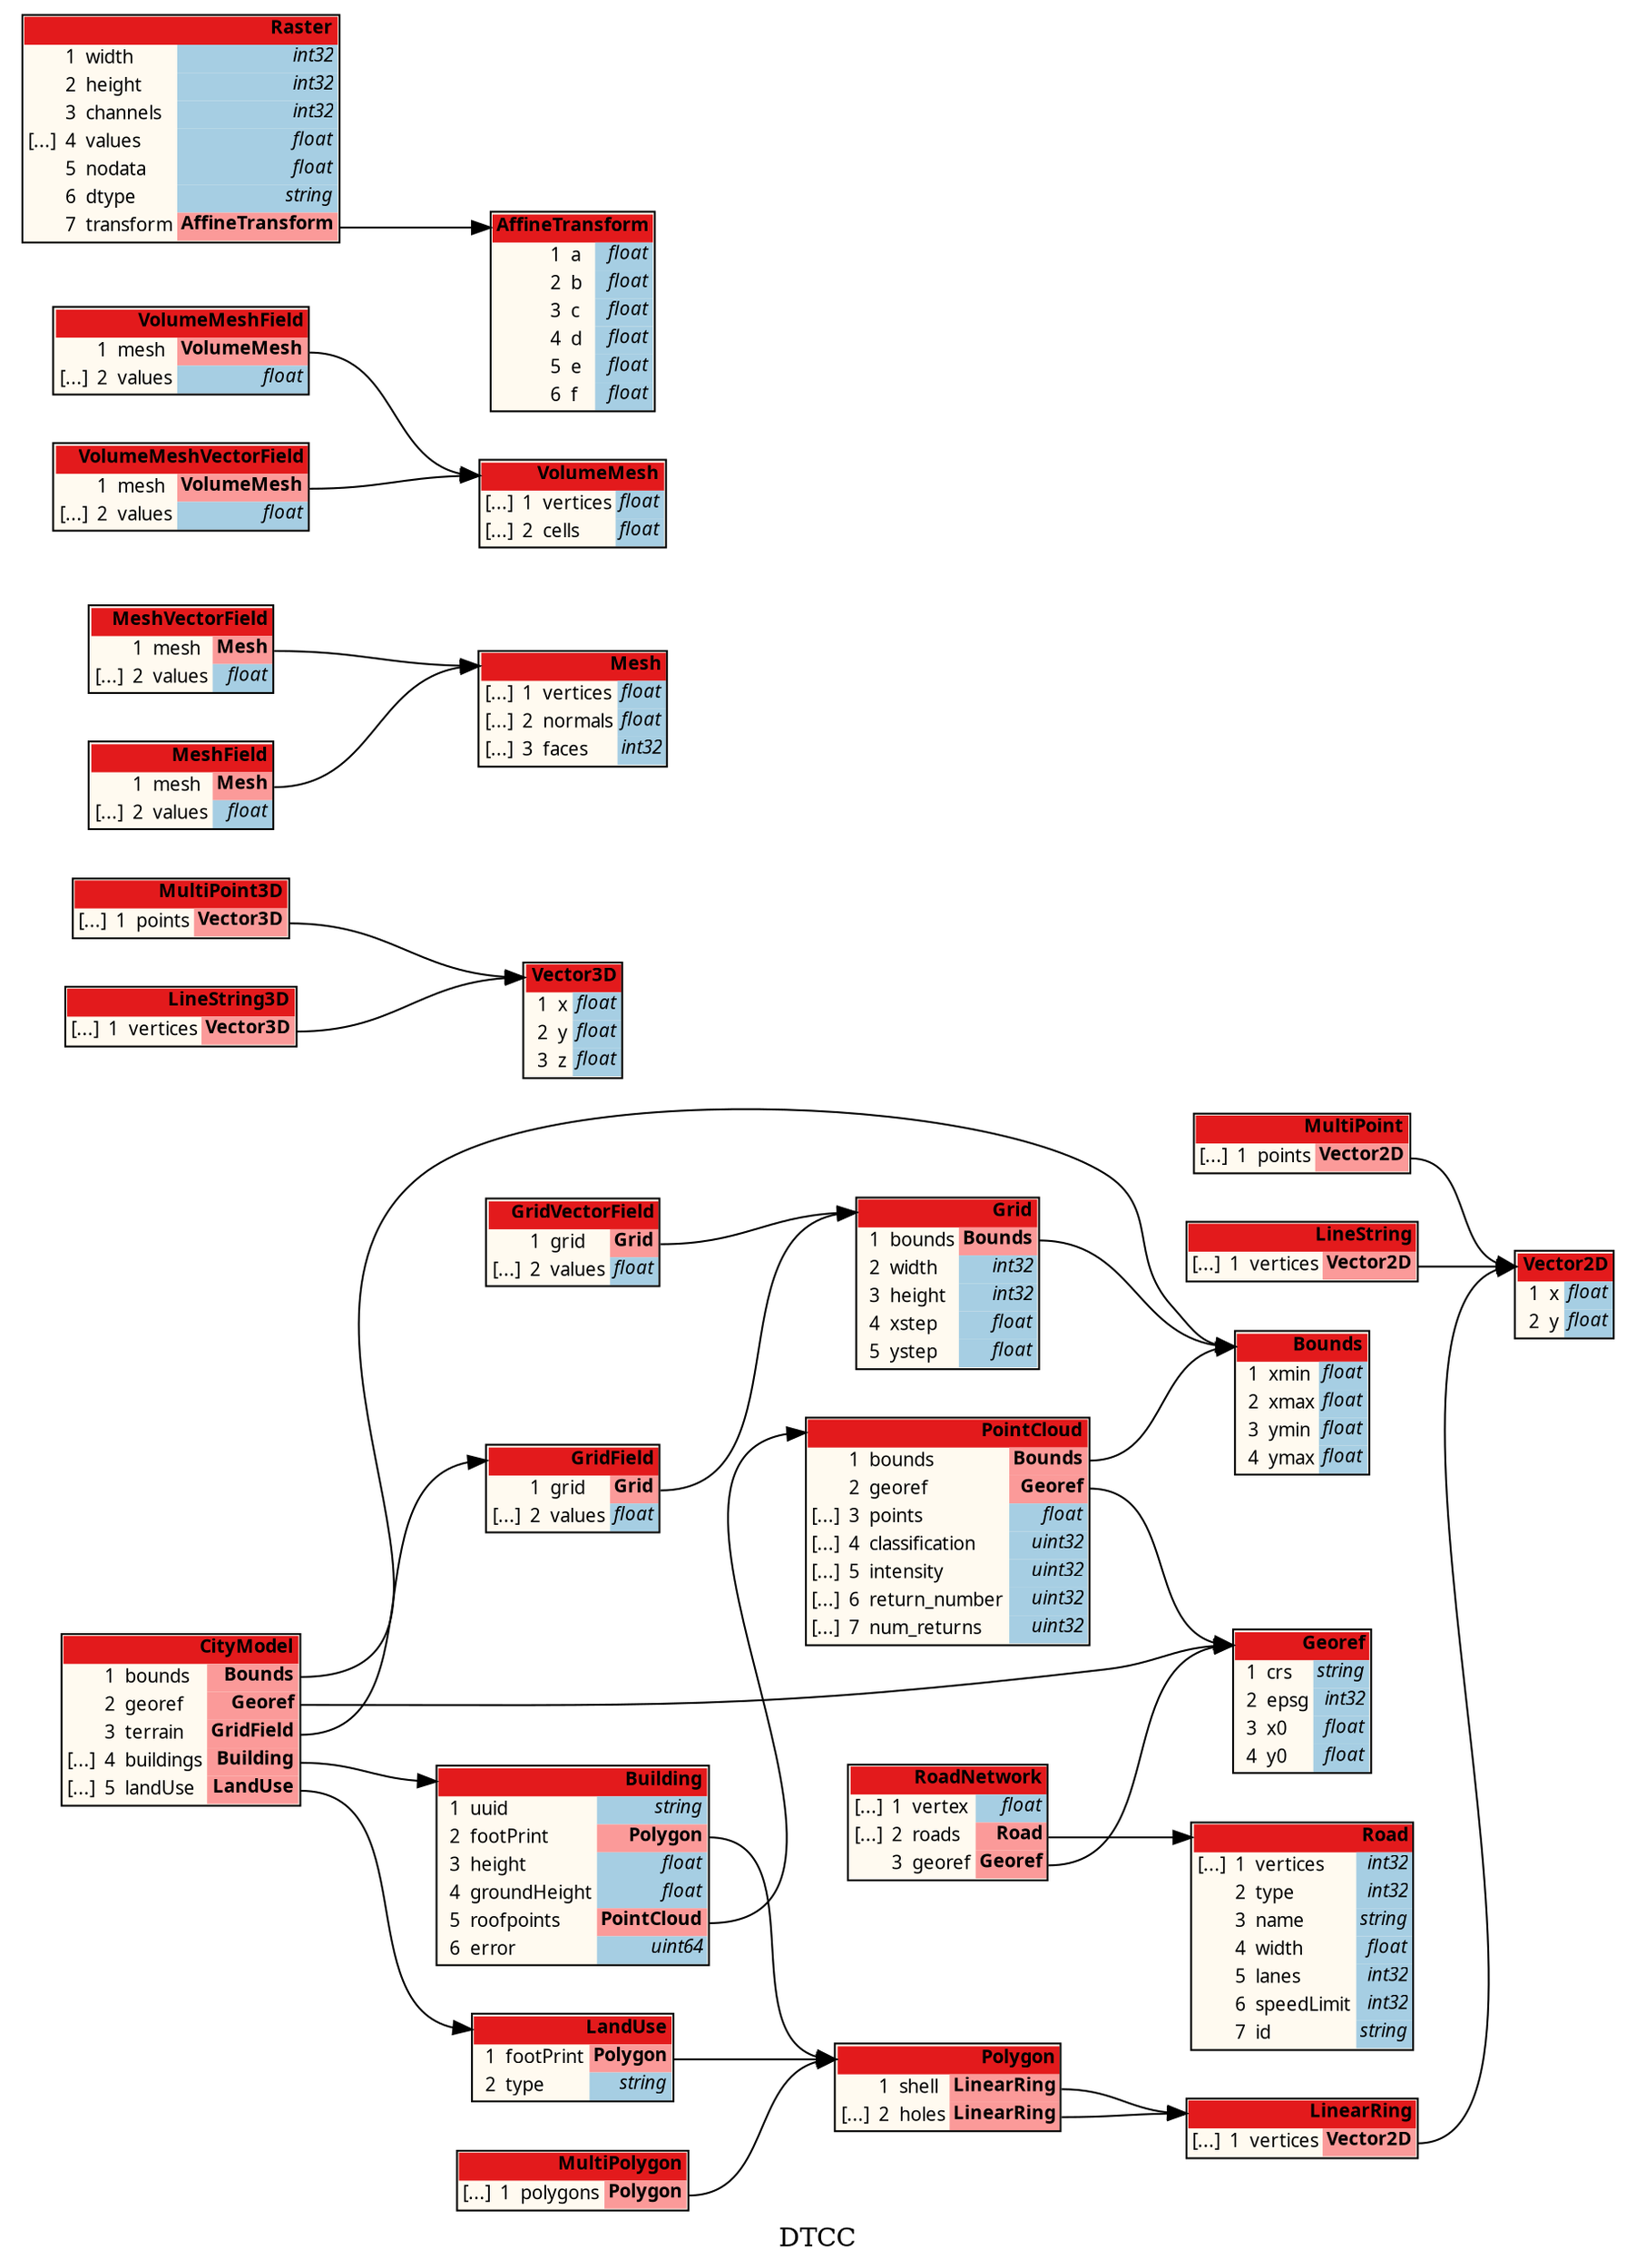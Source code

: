 /*
	do not edit:
	auto-generated by github.com/seamia/protodot
*/
digraph protodot {

	/* package:   DTCC */
	/* source:    ../../src/proto/dtcc.proto */
	/* selection:  */

	rankdir=LR;
	label="DTCC";
	tooltip="DTCC";
	bgcolor="transparent"

	node [
		shape=plaintext
		fontsize=10
		fontname="Ubuntu"
	];


	/* ------ nodes ------ */

	/* ------ leaving the root package unwrapped ------ */
	Node_Ja_107	[shape=plaintext tooltip="DTCC.Polygon" label=<<TABLE BORDER="1" CELLBORDER="0" CELLSPACING="0" BGCOLOR="#fffaf0"><TR><TD COLSPAN="4" PORT="header" BGCOLOR="#e31a1c" ALIGN="right"><b>Polygon</b></TD></TR><TR><TD ALIGN="right"></TD><TD ALIGN="right">1</TD><TD ALIGN="left">shell</TD><TD BGCOLOR="#fb9a99" PORT="poshell" ALIGN="right"><b>LinearRing</b></TD></TR><TR><TD ALIGN="right">[...]</TD><TD ALIGN="right">2</TD><TD ALIGN="left">holes</TD><TD BGCOLOR="#fb9a99" PORT="poholes" ALIGN="right"><b>LinearRing</b></TD></TR></TABLE>>];
	Node_Ja_110	[shape=plaintext tooltip="DTCC.Georef" label=<<TABLE BORDER="1" CELLBORDER="0" CELLSPACING="0" BGCOLOR="#fffaf0"><TR><TD COLSPAN="4" PORT="header" BGCOLOR="#e31a1c" ALIGN="right"><b>Georef</b></TD></TR><TR><TD ALIGN="right"></TD><TD ALIGN="right">1</TD><TD ALIGN="left">crs</TD><TD BGCOLOR="#a6cee3" PORT="pocrs" ALIGN="right" TITLE="string"><i>string</i></TD></TR><TR><TD ALIGN="right"></TD><TD ALIGN="right">2</TD><TD ALIGN="left">epsg</TD><TD BGCOLOR="#a6cee3" PORT="poepsg" ALIGN="right" TITLE="int32"><i>int32</i></TD></TR><TR><TD ALIGN="right"></TD><TD ALIGN="right">3</TD><TD ALIGN="left">x0</TD><TD BGCOLOR="#a6cee3" PORT="pox0" ALIGN="right" TITLE="float"><i>float</i></TD></TR><TR><TD ALIGN="right"></TD><TD ALIGN="right">4</TD><TD ALIGN="left">y0</TD><TD BGCOLOR="#a6cee3" PORT="poy0" ALIGN="right" TITLE="float"><i>float</i></TD></TR></TABLE>>];
	Node_Ja_115	[shape=plaintext tooltip="DTCC.GridField" label=<<TABLE BORDER="1" CELLBORDER="0" CELLSPACING="0" BGCOLOR="#fffaf0"><TR><TD COLSPAN="4" PORT="header" BGCOLOR="#e31a1c" ALIGN="right"><b>GridField</b></TD></TR><TR><TD ALIGN="right"></TD><TD ALIGN="right">1</TD><TD ALIGN="left">grid</TD><TD BGCOLOR="#fb9a99" PORT="pogrid" ALIGN="right"><b>Grid</b></TD></TR><TR><TD ALIGN="right">[...]</TD><TD ALIGN="right">2</TD><TD ALIGN="left">values</TD><TD BGCOLOR="#a6cee3" PORT="povalues" ALIGN="right" TITLE="float"><i>float</i></TD></TR></TABLE>>];
	Node_Ja_103	[shape=plaintext tooltip="DTCC.MultiPoint3D" label=<<TABLE BORDER="1" CELLBORDER="0" CELLSPACING="0" BGCOLOR="#fffaf0"><TR><TD COLSPAN="4" PORT="header" BGCOLOR="#e31a1c" ALIGN="right"><b>MultiPoint3D</b></TD></TR><TR><TD ALIGN="right">[...]</TD><TD ALIGN="right">1</TD><TD ALIGN="left">points</TD><TD BGCOLOR="#fb9a99" PORT="popoints" ALIGN="right"><b>Vector3D</b></TD></TR></TABLE>>];
	Node_Ja_118	[shape=plaintext tooltip="DTCC.MeshVectorField" label=<<TABLE BORDER="1" CELLBORDER="0" CELLSPACING="0" BGCOLOR="#fffaf0"><TR><TD COLSPAN="4" PORT="header" BGCOLOR="#e31a1c" ALIGN="right"><b>MeshVectorField</b></TD></TR><TR><TD ALIGN="right"></TD><TD ALIGN="right">1</TD><TD ALIGN="left">mesh</TD><TD BGCOLOR="#fb9a99" PORT="pomesh" ALIGN="right"><b>Mesh</b></TD></TR><TR><TD ALIGN="right">[...]</TD><TD ALIGN="right">2</TD><TD ALIGN="left">values</TD><TD BGCOLOR="#a6cee3" PORT="povalues" ALIGN="right" TITLE="float"><i>float</i></TD></TR></TABLE>>];
	Node_Ja_121	[shape=plaintext tooltip="DTCC.Building" label=<<TABLE BORDER="1" CELLBORDER="0" CELLSPACING="0" BGCOLOR="#fffaf0"><TR><TD COLSPAN="4" PORT="header" BGCOLOR="#e31a1c" ALIGN="right"><b>Building</b></TD></TR><TR><TD ALIGN="right"></TD><TD ALIGN="right">1</TD><TD ALIGN="left">uuid</TD><TD BGCOLOR="#a6cee3" PORT="pouuid" ALIGN="right" TITLE="string"><i>string</i></TD></TR><TR><TD ALIGN="right"></TD><TD ALIGN="right">2</TD><TD ALIGN="left">footPrint</TD><TD BGCOLOR="#fb9a99" PORT="pofootPrint" ALIGN="right"><b>Polygon</b></TD></TR><TR><TD ALIGN="right"></TD><TD ALIGN="right">3</TD><TD ALIGN="left">height</TD><TD BGCOLOR="#a6cee3" PORT="poheight" ALIGN="right" TITLE="float"><i>float</i></TD></TR><TR><TD ALIGN="right"></TD><TD ALIGN="right">4</TD><TD ALIGN="left">groundHeight</TD><TD BGCOLOR="#a6cee3" PORT="pogroundHeight" ALIGN="right" TITLE="float"><i>float</i></TD></TR><TR><TD ALIGN="right"></TD><TD ALIGN="right">5</TD><TD ALIGN="left">roofpoints</TD><TD BGCOLOR="#fb9a99" PORT="poroofpoints" ALIGN="right"><b>PointCloud</b></TD></TR><TR><TD ALIGN="right"></TD><TD ALIGN="right">6</TD><TD ALIGN="left">error</TD><TD BGCOLOR="#a6cee3" PORT="poerror" ALIGN="right" TITLE="uint64"><i>uint64</i></TD></TR></TABLE>>];
	Node_Ja_122	[shape=plaintext tooltip="DTCC.CityModel" label=<<TABLE BORDER="1" CELLBORDER="0" CELLSPACING="0" BGCOLOR="#fffaf0"><TR><TD COLSPAN="4" PORT="header" BGCOLOR="#e31a1c" ALIGN="right"><b>CityModel</b></TD></TR><TR><TD ALIGN="right"></TD><TD ALIGN="right">1</TD><TD ALIGN="left">bounds</TD><TD BGCOLOR="#fb9a99" PORT="pobounds" ALIGN="right"><b>Bounds</b></TD></TR><TR><TD ALIGN="right"></TD><TD ALIGN="right">2</TD><TD ALIGN="left">georef</TD><TD BGCOLOR="#fb9a99" PORT="pogeoref" ALIGN="right"><b>Georef</b></TD></TR><TR><TD ALIGN="right"></TD><TD ALIGN="right">3</TD><TD ALIGN="left">terrain</TD><TD BGCOLOR="#fb9a99" PORT="poterrain" ALIGN="right"><b>GridField</b></TD></TR><TR><TD ALIGN="right">[...]</TD><TD ALIGN="right">4</TD><TD ALIGN="left">buildings</TD><TD BGCOLOR="#fb9a99" PORT="pobuildings" ALIGN="right"><b>Building</b></TD></TR><TR><TD ALIGN="right">[...]</TD><TD ALIGN="right">5</TD><TD ALIGN="left">landUse</TD><TD BGCOLOR="#fb9a99" PORT="polandUse" ALIGN="right"><b>LandUse</b></TD></TR></TABLE>>];
	Node_Ja_123	[shape=plaintext tooltip="DTCC.LandUse" label=<<TABLE BORDER="1" CELLBORDER="0" CELLSPACING="0" BGCOLOR="#fffaf0"><TR><TD COLSPAN="4" PORT="header" BGCOLOR="#e31a1c" ALIGN="right"><b>LandUse</b></TD></TR><TR><TD ALIGN="right"></TD><TD ALIGN="right">1</TD><TD ALIGN="left">footPrint</TD><TD BGCOLOR="#fb9a99" PORT="pofootPrint" ALIGN="right"><b>Polygon</b></TD></TR><TR><TD ALIGN="right"></TD><TD ALIGN="right">2</TD><TD ALIGN="left">type</TD><TD BGCOLOR="#a6cee3" PORT="potype" ALIGN="right" TITLE="string"><i>string</i></TD></TR></TABLE>>];
	Node_Ja_125	[shape=plaintext tooltip="DTCC.RoadNetwork" label=<<TABLE BORDER="1" CELLBORDER="0" CELLSPACING="0" BGCOLOR="#fffaf0"><TR><TD COLSPAN="4" PORT="header" BGCOLOR="#e31a1c" ALIGN="right"><b>RoadNetwork</b></TD></TR><TR><TD ALIGN="right">[...]</TD><TD ALIGN="right">1</TD><TD ALIGN="left">vertex</TD><TD BGCOLOR="#a6cee3" PORT="povertex" ALIGN="right" TITLE="float"><i>float</i></TD></TR><TR><TD ALIGN="right">[...]</TD><TD ALIGN="right">2</TD><TD ALIGN="left">roads</TD><TD BGCOLOR="#fb9a99" PORT="poroads" ALIGN="right"><b>Road</b></TD></TR><TR><TD ALIGN="right"></TD><TD ALIGN="right">3</TD><TD ALIGN="left">georef</TD><TD BGCOLOR="#fb9a99" PORT="pogeoref" ALIGN="right"><b>Georef</b></TD></TR></TABLE>>];
	Node_Ja_106	[shape=plaintext tooltip="DTCC.LinearRing" label=<<TABLE BORDER="1" CELLBORDER="0" CELLSPACING="0" BGCOLOR="#fffaf0"><TR><TD COLSPAN="4" PORT="header" BGCOLOR="#e31a1c" ALIGN="right"><b>LinearRing</b></TD></TR><TR><TD ALIGN="right">[...]</TD><TD ALIGN="right">1</TD><TD ALIGN="left">vertices</TD><TD BGCOLOR="#fb9a99" PORT="povertices" ALIGN="right"><b>Vector2D</b></TD></TR></TABLE>>];
	Node_Ja_112	[shape=plaintext tooltip="DTCC.Grid" label=<<TABLE BORDER="1" CELLBORDER="0" CELLSPACING="0" BGCOLOR="#fffaf0"><TR><TD COLSPAN="4" PORT="header" BGCOLOR="#e31a1c" ALIGN="right"><b>Grid</b></TD></TR><TR><TD ALIGN="right"></TD><TD ALIGN="right">1</TD><TD ALIGN="left">bounds</TD><TD BGCOLOR="#fb9a99" PORT="pobounds" ALIGN="right"><b>Bounds</b></TD></TR><TR><TD ALIGN="right"></TD><TD ALIGN="right">2</TD><TD ALIGN="left">width</TD><TD BGCOLOR="#a6cee3" PORT="powidth" ALIGN="right" TITLE="int32"><i>int32</i></TD></TR><TR><TD ALIGN="right"></TD><TD ALIGN="right">3</TD><TD ALIGN="left">height</TD><TD BGCOLOR="#a6cee3" PORT="poheight" ALIGN="right" TITLE="int32"><i>int32</i></TD></TR><TR><TD ALIGN="right"></TD><TD ALIGN="right">4</TD><TD ALIGN="left">xstep</TD><TD BGCOLOR="#a6cee3" PORT="poxstep" ALIGN="right" TITLE="float"><i>float</i></TD></TR><TR><TD ALIGN="right"></TD><TD ALIGN="right">5</TD><TD ALIGN="left">ystep</TD><TD BGCOLOR="#a6cee3" PORT="poystep" ALIGN="right" TITLE="float"><i>float</i></TD></TR></TABLE>>];
	Node_Ja_119	[shape=plaintext tooltip="DTCC.VolumeMeshField" label=<<TABLE BORDER="1" CELLBORDER="0" CELLSPACING="0" BGCOLOR="#fffaf0"><TR><TD COLSPAN="4" PORT="header" BGCOLOR="#e31a1c" ALIGN="right"><b>VolumeMeshField</b></TD></TR><TR><TD ALIGN="right"></TD><TD ALIGN="right">1</TD><TD ALIGN="left">mesh</TD><TD BGCOLOR="#fb9a99" PORT="pomesh" ALIGN="right"><b>VolumeMesh</b></TD></TR><TR><TD ALIGN="right">[...]</TD><TD ALIGN="right">2</TD><TD ALIGN="left">values</TD><TD BGCOLOR="#a6cee3" PORT="povalues" ALIGN="right" TITLE="float"><i>float</i></TD></TR></TABLE>>];
	Node_Ja_124	[shape=plaintext tooltip="DTCC.Road" label=<<TABLE BORDER="1" CELLBORDER="0" CELLSPACING="0" BGCOLOR="#fffaf0"><TR><TD COLSPAN="4" PORT="header" BGCOLOR="#e31a1c" ALIGN="right"><b>Road</b></TD></TR><TR><TD ALIGN="right">[...]</TD><TD ALIGN="right">1</TD><TD ALIGN="left">vertices</TD><TD BGCOLOR="#a6cee3" PORT="povertices" ALIGN="right" TITLE="int32"><i>int32</i></TD></TR><TR><TD ALIGN="right"></TD><TD ALIGN="right">2</TD><TD ALIGN="left">type</TD><TD BGCOLOR="#a6cee3" PORT="potype" ALIGN="right" TITLE="int32"><i>int32</i></TD></TR><TR><TD ALIGN="right"></TD><TD ALIGN="right">3</TD><TD ALIGN="left">name</TD><TD BGCOLOR="#a6cee3" PORT="poname" ALIGN="right" TITLE="string"><i>string</i></TD></TR><TR><TD ALIGN="right"></TD><TD ALIGN="right">4</TD><TD ALIGN="left">width</TD><TD BGCOLOR="#a6cee3" PORT="powidth" ALIGN="right" TITLE="float"><i>float</i></TD></TR><TR><TD ALIGN="right"></TD><TD ALIGN="right">5</TD><TD ALIGN="left">lanes</TD><TD BGCOLOR="#a6cee3" PORT="polanes" ALIGN="right" TITLE="int32"><i>int32</i></TD></TR><TR><TD ALIGN="right"></TD><TD ALIGN="right">6</TD><TD ALIGN="left">speedLimit</TD><TD BGCOLOR="#a6cee3" PORT="pospeedLimit" ALIGN="right" TITLE="int32"><i>int32</i></TD></TR><TR><TD ALIGN="right"></TD><TD ALIGN="right">7</TD><TD ALIGN="left">id</TD><TD BGCOLOR="#a6cee3" PORT="poid" ALIGN="right" TITLE="string"><i>string</i></TD></TR></TABLE>>];
	Node_Ja_102	[shape=plaintext tooltip="DTCC.MultiPoint" label=<<TABLE BORDER="1" CELLBORDER="0" CELLSPACING="0" BGCOLOR="#fffaf0"><TR><TD COLSPAN="4" PORT="header" BGCOLOR="#e31a1c" ALIGN="right"><b>MultiPoint</b></TD></TR><TR><TD ALIGN="right">[...]</TD><TD ALIGN="right">1</TD><TD ALIGN="left">points</TD><TD BGCOLOR="#fb9a99" PORT="popoints" ALIGN="right"><b>Vector2D</b></TD></TR></TABLE>>];
	Node_Ja_117	[shape=plaintext tooltip="DTCC.MeshField" label=<<TABLE BORDER="1" CELLBORDER="0" CELLSPACING="0" BGCOLOR="#fffaf0"><TR><TD COLSPAN="4" PORT="header" BGCOLOR="#e31a1c" ALIGN="right"><b>MeshField</b></TD></TR><TR><TD ALIGN="right"></TD><TD ALIGN="right">1</TD><TD ALIGN="left">mesh</TD><TD BGCOLOR="#fb9a99" PORT="pomesh" ALIGN="right"><b>Mesh</b></TD></TR><TR><TD ALIGN="right">[...]</TD><TD ALIGN="right">2</TD><TD ALIGN="left">values</TD><TD BGCOLOR="#a6cee3" PORT="povalues" ALIGN="right" TITLE="float"><i>float</i></TD></TR></TABLE>>];
	Node_Ja_120	[shape=plaintext tooltip="DTCC.VolumeMeshVectorField" label=<<TABLE BORDER="1" CELLBORDER="0" CELLSPACING="0" BGCOLOR="#fffaf0"><TR><TD COLSPAN="4" PORT="header" BGCOLOR="#e31a1c" ALIGN="right"><b>VolumeMeshVectorField</b></TD></TR><TR><TD ALIGN="right"></TD><TD ALIGN="right">1</TD><TD ALIGN="left">mesh</TD><TD BGCOLOR="#fb9a99" PORT="pomesh" ALIGN="right"><b>VolumeMesh</b></TD></TR><TR><TD ALIGN="right">[...]</TD><TD ALIGN="right">2</TD><TD ALIGN="left">values</TD><TD BGCOLOR="#a6cee3" PORT="povalues" ALIGN="right" TITLE="float"><i>float</i></TD></TR></TABLE>>];
	Node_Ja_126	[shape=plaintext tooltip="DTCC.Raster" label=<<TABLE BORDER="1" CELLBORDER="0" CELLSPACING="0" BGCOLOR="#fffaf0"><TR><TD COLSPAN="4" PORT="header" BGCOLOR="#e31a1c" ALIGN="right"><b>Raster</b></TD></TR><TR><TD ALIGN="right"></TD><TD ALIGN="right">1</TD><TD ALIGN="left">width</TD><TD BGCOLOR="#a6cee3" PORT="powidth" ALIGN="right" TITLE="int32"><i>int32</i></TD></TR><TR><TD ALIGN="right"></TD><TD ALIGN="right">2</TD><TD ALIGN="left">height</TD><TD BGCOLOR="#a6cee3" PORT="poheight" ALIGN="right" TITLE="int32"><i>int32</i></TD></TR><TR><TD ALIGN="right"></TD><TD ALIGN="right">3</TD><TD ALIGN="left">channels</TD><TD BGCOLOR="#a6cee3" PORT="pochannels" ALIGN="right" TITLE="int32"><i>int32</i></TD></TR><TR><TD ALIGN="right">[...]</TD><TD ALIGN="right">4</TD><TD ALIGN="left">values</TD><TD BGCOLOR="#a6cee3" PORT="povalues" ALIGN="right" TITLE="float"><i>float</i></TD></TR><TR><TD ALIGN="right"></TD><TD ALIGN="right">5</TD><TD ALIGN="left">nodata</TD><TD BGCOLOR="#a6cee3" PORT="ponodata" ALIGN="right" TITLE="float"><i>float</i></TD></TR><TR><TD ALIGN="right"></TD><TD ALIGN="right">6</TD><TD ALIGN="left">dtype</TD><TD BGCOLOR="#a6cee3" PORT="podtype" ALIGN="right" TITLE="string"><i>string</i></TD></TR><TR><TD ALIGN="right"></TD><TD ALIGN="right">7</TD><TD ALIGN="left">transform</TD><TD BGCOLOR="#fb9a99" PORT="potransform" ALIGN="right"><b>AffineTransform</b></TD></TR></TABLE>>];
	Node_Ja_111	[shape=plaintext tooltip="DTCC.PointCloud" label=<<TABLE BORDER="1" CELLBORDER="0" CELLSPACING="0" BGCOLOR="#fffaf0"><TR><TD COLSPAN="4" PORT="header" BGCOLOR="#e31a1c" ALIGN="right"><b>PointCloud</b></TD></TR><TR><TD ALIGN="right"></TD><TD ALIGN="right">1</TD><TD ALIGN="left">bounds</TD><TD BGCOLOR="#fb9a99" PORT="pobounds" ALIGN="right"><b>Bounds</b></TD></TR><TR><TD ALIGN="right"></TD><TD ALIGN="right">2</TD><TD ALIGN="left">georef</TD><TD BGCOLOR="#fb9a99" PORT="pogeoref" ALIGN="right"><b>Georef</b></TD></TR><TR><TD ALIGN="right">[...]</TD><TD ALIGN="right">3</TD><TD ALIGN="left">points</TD><TD BGCOLOR="#a6cee3" PORT="popoints" ALIGN="right" TITLE="float"><i>float</i></TD></TR><TR><TD ALIGN="right">[...]</TD><TD ALIGN="right">4</TD><TD ALIGN="left">classification</TD><TD BGCOLOR="#a6cee3" PORT="poclassification" ALIGN="right" TITLE="uint32"><i>uint32</i></TD></TR><TR><TD ALIGN="right">[...]</TD><TD ALIGN="right">5</TD><TD ALIGN="left">intensity</TD><TD BGCOLOR="#a6cee3" PORT="pointensity" ALIGN="right" TITLE="uint32"><i>uint32</i></TD></TR><TR><TD ALIGN="right">[...]</TD><TD ALIGN="right">6</TD><TD ALIGN="left">return_number</TD><TD BGCOLOR="#a6cee3" PORT="poreturn_number" ALIGN="right" TITLE="uint32"><i>uint32</i></TD></TR><TR><TD ALIGN="right">[...]</TD><TD ALIGN="right">7</TD><TD ALIGN="left">num_returns</TD><TD BGCOLOR="#a6cee3" PORT="ponum_returns" ALIGN="right" TITLE="uint32"><i>uint32</i></TD></TR></TABLE>>];
	Node_Ja_104	[shape=plaintext tooltip="DTCC.LineString" label=<<TABLE BORDER="1" CELLBORDER="0" CELLSPACING="0" BGCOLOR="#fffaf0"><TR><TD COLSPAN="4" PORT="header" BGCOLOR="#e31a1c" ALIGN="right"><b>LineString</b></TD></TR><TR><TD ALIGN="right">[...]</TD><TD ALIGN="right">1</TD><TD ALIGN="left">vertices</TD><TD BGCOLOR="#fb9a99" PORT="povertices" ALIGN="right"><b>Vector2D</b></TD></TR></TABLE>>];
	Node_Ja_116	[shape=plaintext tooltip="DTCC.GridVectorField" label=<<TABLE BORDER="1" CELLBORDER="0" CELLSPACING="0" BGCOLOR="#fffaf0"><TR><TD COLSPAN="4" PORT="header" BGCOLOR="#e31a1c" ALIGN="right"><b>GridVectorField</b></TD></TR><TR><TD ALIGN="right"></TD><TD ALIGN="right">1</TD><TD ALIGN="left">grid</TD><TD BGCOLOR="#fb9a99" PORT="pogrid" ALIGN="right"><b>Grid</b></TD></TR><TR><TD ALIGN="right">[...]</TD><TD ALIGN="right">2</TD><TD ALIGN="left">values</TD><TD BGCOLOR="#a6cee3" PORT="povalues" ALIGN="right" TITLE="float"><i>float</i></TD></TR></TABLE>>];
	Node_Ja_101	[shape=plaintext tooltip="DTCC.Vector3D" label=<<TABLE BORDER="1" CELLBORDER="0" CELLSPACING="0" BGCOLOR="#fffaf0"><TR><TD COLSPAN="4" PORT="header" BGCOLOR="#e31a1c" ALIGN="right"><b>Vector3D</b></TD></TR><TR><TD ALIGN="right"></TD><TD ALIGN="right">1</TD><TD ALIGN="left">x</TD><TD BGCOLOR="#a6cee3" PORT="pox" ALIGN="right" TITLE="float"><i>float</i></TD></TR><TR><TD ALIGN="right"></TD><TD ALIGN="right">2</TD><TD ALIGN="left">y</TD><TD BGCOLOR="#a6cee3" PORT="poy" ALIGN="right" TITLE="float"><i>float</i></TD></TR><TR><TD ALIGN="right"></TD><TD ALIGN="right">3</TD><TD ALIGN="left">z</TD><TD BGCOLOR="#a6cee3" PORT="poz" ALIGN="right" TITLE="float"><i>float</i></TD></TR></TABLE>>];
	Node_Ja_108	[shape=plaintext tooltip="DTCC.MultiPolygon" label=<<TABLE BORDER="1" CELLBORDER="0" CELLSPACING="0" BGCOLOR="#fffaf0"><TR><TD COLSPAN="4" PORT="header" BGCOLOR="#e31a1c" ALIGN="right"><b>MultiPolygon</b></TD></TR><TR><TD ALIGN="right">[...]</TD><TD ALIGN="right">1</TD><TD ALIGN="left">polygons</TD><TD BGCOLOR="#fb9a99" PORT="popolygons" ALIGN="right"><b>Polygon</b></TD></TR></TABLE>>];
	Node_Ja_109	[shape=plaintext tooltip="DTCC.Bounds" label=<<TABLE BORDER="1" CELLBORDER="0" CELLSPACING="0" BGCOLOR="#fffaf0"><TR><TD COLSPAN="4" PORT="header" BGCOLOR="#e31a1c" ALIGN="right"><b>Bounds</b></TD></TR><TR><TD ALIGN="right"></TD><TD ALIGN="right">1</TD><TD ALIGN="left">xmin</TD><TD BGCOLOR="#a6cee3" PORT="poxmin" ALIGN="right" TITLE="float"><i>float</i></TD></TR><TR><TD ALIGN="right"></TD><TD ALIGN="right">2</TD><TD ALIGN="left">xmax</TD><TD BGCOLOR="#a6cee3" PORT="poxmax" ALIGN="right" TITLE="float"><i>float</i></TD></TR><TR><TD ALIGN="right"></TD><TD ALIGN="right">3</TD><TD ALIGN="left">ymin</TD><TD BGCOLOR="#a6cee3" PORT="poymin" ALIGN="right" TITLE="float"><i>float</i></TD></TR><TR><TD ALIGN="right"></TD><TD ALIGN="right">4</TD><TD ALIGN="left">ymax</TD><TD BGCOLOR="#a6cee3" PORT="poymax" ALIGN="right" TITLE="float"><i>float</i></TD></TR></TABLE>>];
	Node_Ja_127	[shape=plaintext tooltip="DTCC.AffineTransform" label=<<TABLE BORDER="1" CELLBORDER="0" CELLSPACING="0" BGCOLOR="#fffaf0"><TR><TD COLSPAN="4" PORT="header" BGCOLOR="#e31a1c" ALIGN="right"><b>AffineTransform</b></TD></TR><TR><TD ALIGN="right"></TD><TD ALIGN="right">1</TD><TD ALIGN="left">a</TD><TD BGCOLOR="#a6cee3" PORT="poa" ALIGN="right" TITLE="float"><i>float</i></TD></TR><TR><TD ALIGN="right"></TD><TD ALIGN="right">2</TD><TD ALIGN="left">b</TD><TD BGCOLOR="#a6cee3" PORT="pob" ALIGN="right" TITLE="float"><i>float</i></TD></TR><TR><TD ALIGN="right"></TD><TD ALIGN="right">3</TD><TD ALIGN="left">c</TD><TD BGCOLOR="#a6cee3" PORT="poc" ALIGN="right" TITLE="float"><i>float</i></TD></TR><TR><TD ALIGN="right"></TD><TD ALIGN="right">4</TD><TD ALIGN="left">d</TD><TD BGCOLOR="#a6cee3" PORT="pod" ALIGN="right" TITLE="float"><i>float</i></TD></TR><TR><TD ALIGN="right"></TD><TD ALIGN="right">5</TD><TD ALIGN="left">e</TD><TD BGCOLOR="#a6cee3" PORT="poe" ALIGN="right" TITLE="float"><i>float</i></TD></TR><TR><TD ALIGN="right"></TD><TD ALIGN="right">6</TD><TD ALIGN="left">f</TD><TD BGCOLOR="#a6cee3" PORT="pof" ALIGN="right" TITLE="float"><i>float</i></TD></TR></TABLE>>];
	Node_Ja_105	[shape=plaintext tooltip="DTCC.LineString3D" label=<<TABLE BORDER="1" CELLBORDER="0" CELLSPACING="0" BGCOLOR="#fffaf0"><TR><TD COLSPAN="4" PORT="header" BGCOLOR="#e31a1c" ALIGN="right"><b>LineString3D</b></TD></TR><TR><TD ALIGN="right">[...]</TD><TD ALIGN="right">1</TD><TD ALIGN="left">vertices</TD><TD BGCOLOR="#fb9a99" PORT="povertices" ALIGN="right"><b>Vector3D</b></TD></TR></TABLE>>];
	Node_Ja_114	[shape=plaintext tooltip="DTCC.VolumeMesh" label=<<TABLE BORDER="1" CELLBORDER="0" CELLSPACING="0" BGCOLOR="#fffaf0"><TR><TD COLSPAN="4" PORT="header" BGCOLOR="#e31a1c" ALIGN="right"><b>VolumeMesh</b></TD></TR><TR><TD ALIGN="right">[...]</TD><TD ALIGN="right">1</TD><TD ALIGN="left">vertices</TD><TD BGCOLOR="#a6cee3" PORT="povertices" ALIGN="right" TITLE="float"><i>float</i></TD></TR><TR><TD ALIGN="right">[...]</TD><TD ALIGN="right">2</TD><TD ALIGN="left">cells</TD><TD BGCOLOR="#a6cee3" PORT="pocells" ALIGN="right" TITLE="float"><i>float</i></TD></TR></TABLE>>];
	Node_Ja_113	[shape=plaintext tooltip="DTCC.Mesh" label=<<TABLE BORDER="1" CELLBORDER="0" CELLSPACING="0" BGCOLOR="#fffaf0"><TR><TD COLSPAN="4" PORT="header" BGCOLOR="#e31a1c" ALIGN="right"><b>Mesh</b></TD></TR><TR><TD ALIGN="right">[...]</TD><TD ALIGN="right">1</TD><TD ALIGN="left">vertices</TD><TD BGCOLOR="#a6cee3" PORT="povertices" ALIGN="right" TITLE="float"><i>float</i></TD></TR><TR><TD ALIGN="right">[...]</TD><TD ALIGN="right">2</TD><TD ALIGN="left">normals</TD><TD BGCOLOR="#a6cee3" PORT="ponormals" ALIGN="right" TITLE="float"><i>float</i></TD></TR><TR><TD ALIGN="right">[...]</TD><TD ALIGN="right">3</TD><TD ALIGN="left">faces</TD><TD BGCOLOR="#a6cee3" PORT="pofaces" ALIGN="right" TITLE="int32"><i>int32</i></TD></TR></TABLE>>];
	Node_Ja_100	[shape=plaintext tooltip="DTCC.Vector2D" label=<<TABLE BORDER="1" CELLBORDER="0" CELLSPACING="0" BGCOLOR="#fffaf0"><TR><TD COLSPAN="4" PORT="header" BGCOLOR="#e31a1c" ALIGN="right"><b>Vector2D</b></TD></TR><TR><TD ALIGN="right"></TD><TD ALIGN="right">1</TD><TD ALIGN="left">x</TD><TD BGCOLOR="#a6cee3" PORT="pox" ALIGN="right" TITLE="float"><i>float</i></TD></TR><TR><TD ALIGN="right"></TD><TD ALIGN="right">2</TD><TD ALIGN="left">y</TD><TD BGCOLOR="#a6cee3" PORT="poy" ALIGN="right" TITLE="float"><i>float</i></TD></TR></TABLE>>];

	/* ------ connections ------ */
	Node_Ja_106:povertices:e	-> Node_Ja_100:header [color="#000000" tooltip="Ja_106 --> Ja_100"];
	Node_Ja_107:poholes:e	-> Node_Ja_106:header [color="#000000" tooltip="Ja_107 --> Ja_106"];
	Node_Ja_116:pogrid:e	-> Node_Ja_112:header [color="#000000" tooltip="Ja_116 --> Ja_112"];
	Node_Ja_123:pofootPrint:e	-> Node_Ja_107:header [color="#000000" tooltip="Ja_123 --> Ja_107"];
	Node_Ja_105:povertices:e	-> Node_Ja_101:header [color="#000000" tooltip="Ja_105 --> Ja_101"];
	Node_Ja_122:pogeoref:e	-> Node_Ja_110:header [color="#000000" tooltip="Ja_122 --> Ja_110"];
	Node_Ja_122:pobuildings:e	-> Node_Ja_121:header [color="#000000" tooltip="Ja_122 --> Ja_121"];
	Node_Ja_122:polandUse:e	-> Node_Ja_123:header [color="#000000" tooltip="Ja_122 --> Ja_123"];
	Node_Ja_103:popoints:e	-> Node_Ja_101:header [color="#000000" tooltip="Ja_103 --> Ja_101"];
	Node_Ja_104:povertices:e	-> Node_Ja_100:header [color="#000000" tooltip="Ja_104 --> Ja_100"];
	Node_Ja_107:poshell:e	-> Node_Ja_106:header [color="#000000" tooltip="Ja_107 --> Ja_106"];
	Node_Ja_115:pogrid:e	-> Node_Ja_112:header [color="#000000" tooltip="Ja_115 --> Ja_112"];
	Node_Ja_119:pomesh:e	-> Node_Ja_114:header [color="#000000" tooltip="Ja_119 --> Ja_114"];
	Node_Ja_122:pobounds:e	-> Node_Ja_109:header [color="#000000" tooltip="Ja_122 --> Ja_109"];
	Node_Ja_126:potransform:e	-> Node_Ja_127:header [color="#000000" tooltip="Ja_126 --> Ja_127"];
	Node_Ja_111:pobounds:e	-> Node_Ja_109:header [color="#000000" tooltip="Ja_111 --> Ja_109"];
	Node_Ja_125:pogeoref:e	-> Node_Ja_110:header [color="#000000" tooltip="Ja_125 --> Ja_110"];
	Node_Ja_108:popolygons:e	-> Node_Ja_107:header [color="#000000" tooltip="Ja_108 --> Ja_107"];
	Node_Ja_118:pomesh:e	-> Node_Ja_113:header [color="#000000" tooltip="Ja_118 --> Ja_113"];
	Node_Ja_102:popoints:e	-> Node_Ja_100:header [color="#000000" tooltip="Ja_102 --> Ja_100"];
	Node_Ja_111:pogeoref:e	-> Node_Ja_110:header [color="#000000" tooltip="Ja_111 --> Ja_110"];
	Node_Ja_121:pofootPrint:e	-> Node_Ja_107:header [color="#000000" tooltip="Ja_121 --> Ja_107"];
	Node_Ja_125:poroads:e	-> Node_Ja_124:header [color="#000000" tooltip="Ja_125 --> Ja_124"];
	Node_Ja_112:pobounds:e	-> Node_Ja_109:header [color="#000000" tooltip="Ja_112 --> Ja_109"];
	Node_Ja_120:pomesh:e	-> Node_Ja_114:header [color="#000000" tooltip="Ja_120 --> Ja_114"];
	Node_Ja_117:pomesh:e	-> Node_Ja_113:header [color="#000000" tooltip="Ja_117 --> Ja_113"];
	Node_Ja_121:poroofpoints:e	-> Node_Ja_111:header [color="#000000" tooltip="Ja_121 --> Ja_111"];
	Node_Ja_122:poterrain:e	-> Node_Ja_115:header [color="#000000" tooltip="Ja_122 --> Ja_115"];

	/* generated by github.com/seamia/protodot on Thursday, 08-Jun-23 10:43:20 CEST */
}
